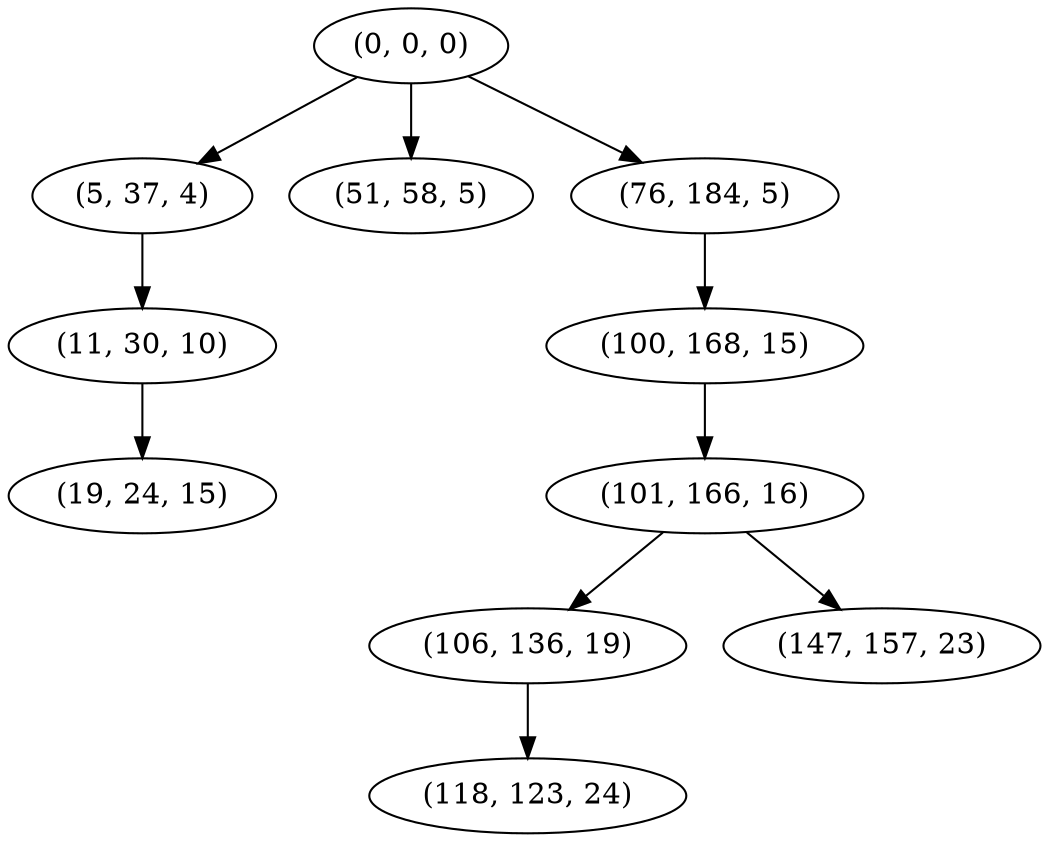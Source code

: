 digraph tree {
    "(0, 0, 0)";
    "(5, 37, 4)";
    "(11, 30, 10)";
    "(19, 24, 15)";
    "(51, 58, 5)";
    "(76, 184, 5)";
    "(100, 168, 15)";
    "(101, 166, 16)";
    "(106, 136, 19)";
    "(118, 123, 24)";
    "(147, 157, 23)";
    "(0, 0, 0)" -> "(5, 37, 4)";
    "(0, 0, 0)" -> "(51, 58, 5)";
    "(0, 0, 0)" -> "(76, 184, 5)";
    "(5, 37, 4)" -> "(11, 30, 10)";
    "(11, 30, 10)" -> "(19, 24, 15)";
    "(76, 184, 5)" -> "(100, 168, 15)";
    "(100, 168, 15)" -> "(101, 166, 16)";
    "(101, 166, 16)" -> "(106, 136, 19)";
    "(101, 166, 16)" -> "(147, 157, 23)";
    "(106, 136, 19)" -> "(118, 123, 24)";
}
